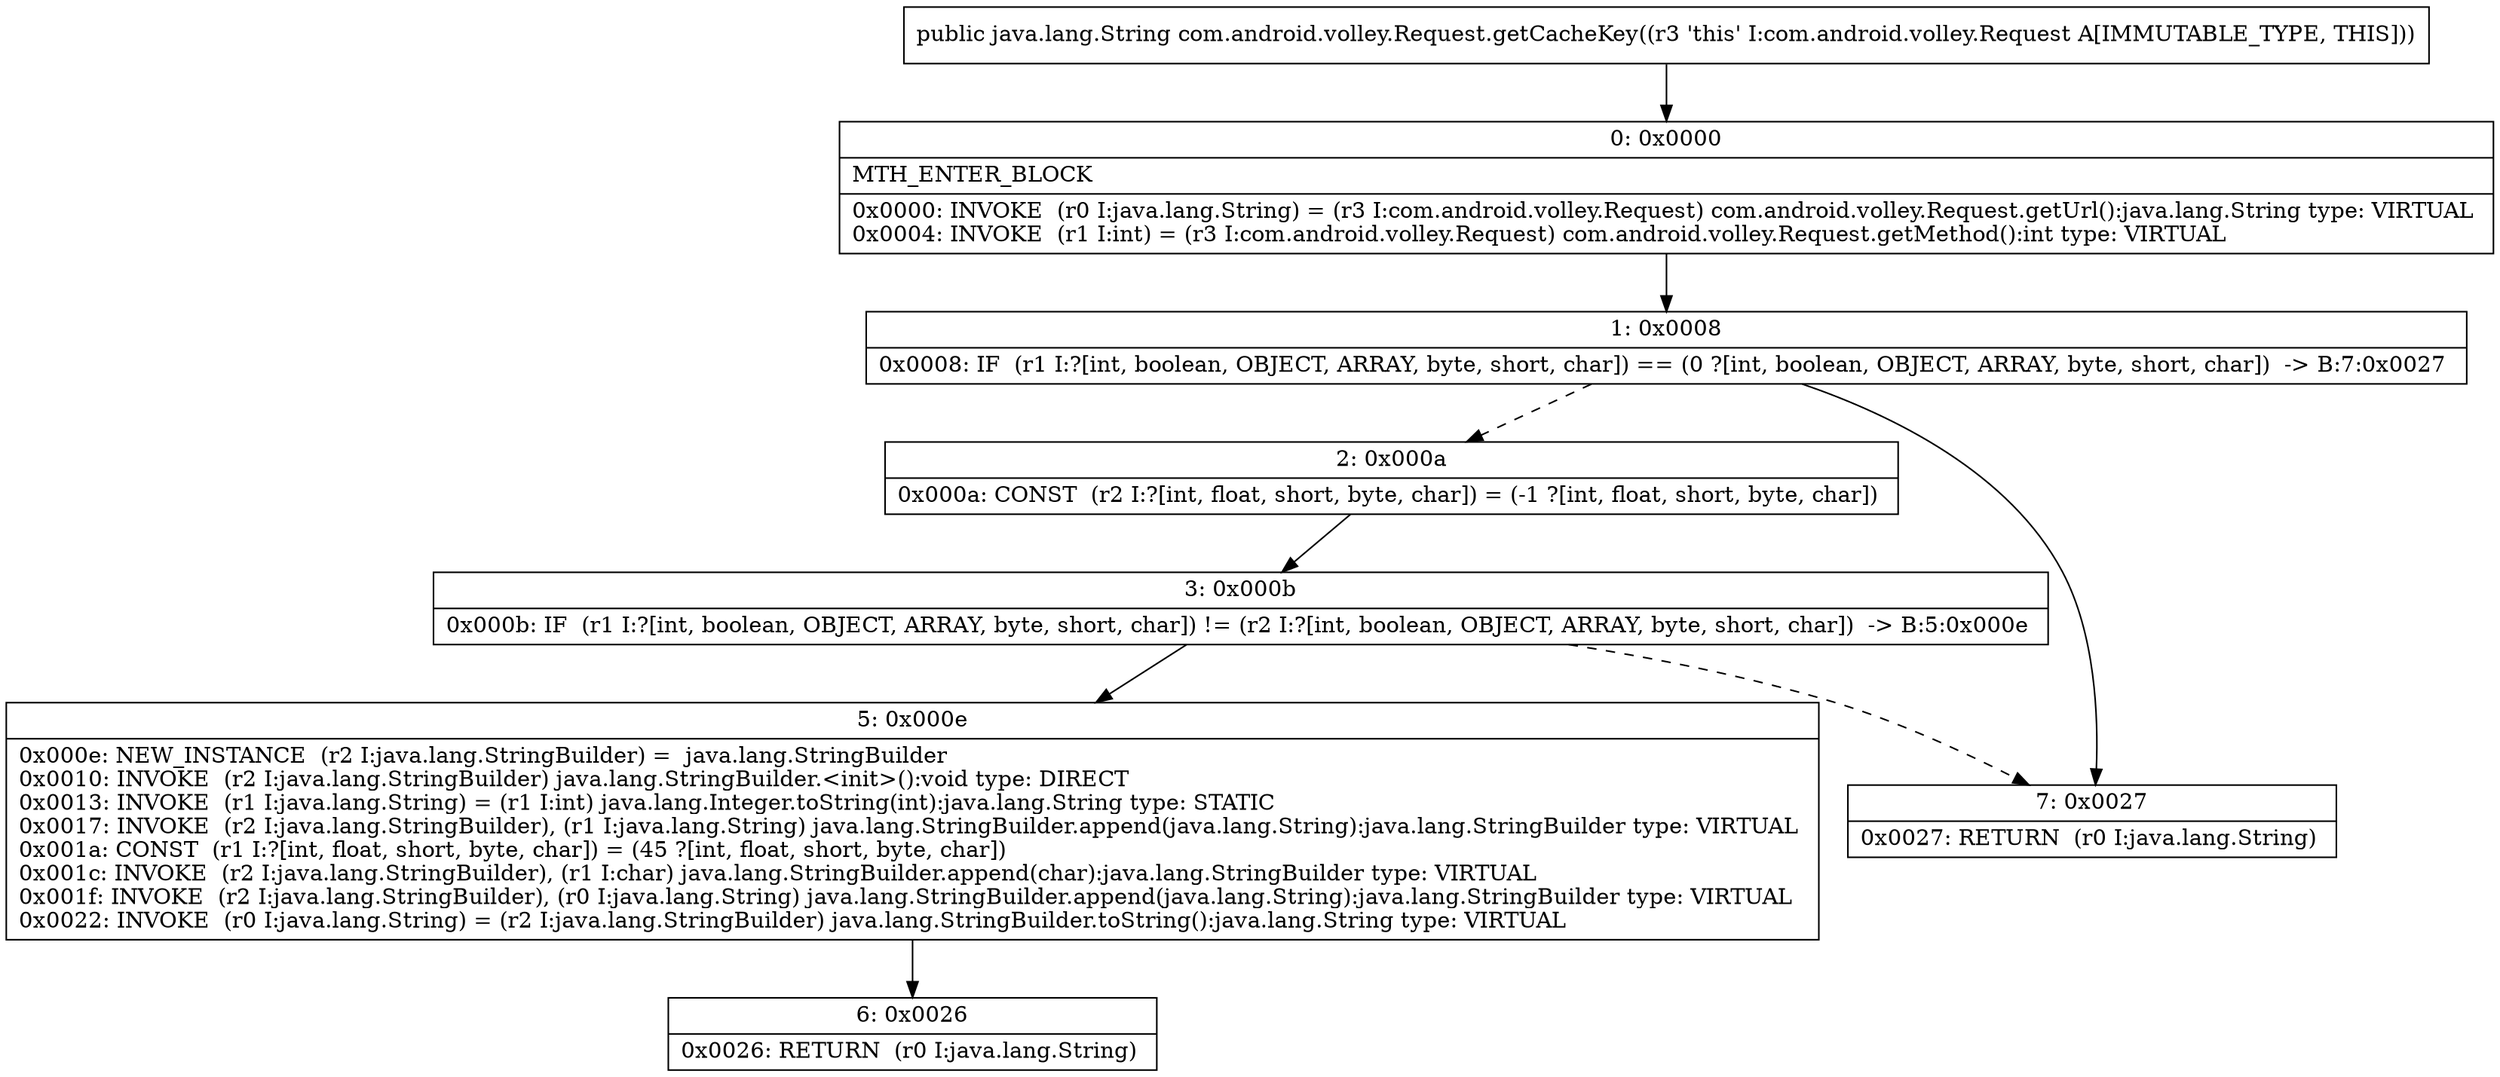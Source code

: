 digraph "CFG forcom.android.volley.Request.getCacheKey()Ljava\/lang\/String;" {
Node_0 [shape=record,label="{0\:\ 0x0000|MTH_ENTER_BLOCK\l|0x0000: INVOKE  (r0 I:java.lang.String) = (r3 I:com.android.volley.Request) com.android.volley.Request.getUrl():java.lang.String type: VIRTUAL \l0x0004: INVOKE  (r1 I:int) = (r3 I:com.android.volley.Request) com.android.volley.Request.getMethod():int type: VIRTUAL \l}"];
Node_1 [shape=record,label="{1\:\ 0x0008|0x0008: IF  (r1 I:?[int, boolean, OBJECT, ARRAY, byte, short, char]) == (0 ?[int, boolean, OBJECT, ARRAY, byte, short, char])  \-\> B:7:0x0027 \l}"];
Node_2 [shape=record,label="{2\:\ 0x000a|0x000a: CONST  (r2 I:?[int, float, short, byte, char]) = (\-1 ?[int, float, short, byte, char]) \l}"];
Node_3 [shape=record,label="{3\:\ 0x000b|0x000b: IF  (r1 I:?[int, boolean, OBJECT, ARRAY, byte, short, char]) != (r2 I:?[int, boolean, OBJECT, ARRAY, byte, short, char])  \-\> B:5:0x000e \l}"];
Node_5 [shape=record,label="{5\:\ 0x000e|0x000e: NEW_INSTANCE  (r2 I:java.lang.StringBuilder) =  java.lang.StringBuilder \l0x0010: INVOKE  (r2 I:java.lang.StringBuilder) java.lang.StringBuilder.\<init\>():void type: DIRECT \l0x0013: INVOKE  (r1 I:java.lang.String) = (r1 I:int) java.lang.Integer.toString(int):java.lang.String type: STATIC \l0x0017: INVOKE  (r2 I:java.lang.StringBuilder), (r1 I:java.lang.String) java.lang.StringBuilder.append(java.lang.String):java.lang.StringBuilder type: VIRTUAL \l0x001a: CONST  (r1 I:?[int, float, short, byte, char]) = (45 ?[int, float, short, byte, char]) \l0x001c: INVOKE  (r2 I:java.lang.StringBuilder), (r1 I:char) java.lang.StringBuilder.append(char):java.lang.StringBuilder type: VIRTUAL \l0x001f: INVOKE  (r2 I:java.lang.StringBuilder), (r0 I:java.lang.String) java.lang.StringBuilder.append(java.lang.String):java.lang.StringBuilder type: VIRTUAL \l0x0022: INVOKE  (r0 I:java.lang.String) = (r2 I:java.lang.StringBuilder) java.lang.StringBuilder.toString():java.lang.String type: VIRTUAL \l}"];
Node_6 [shape=record,label="{6\:\ 0x0026|0x0026: RETURN  (r0 I:java.lang.String) \l}"];
Node_7 [shape=record,label="{7\:\ 0x0027|0x0027: RETURN  (r0 I:java.lang.String) \l}"];
MethodNode[shape=record,label="{public java.lang.String com.android.volley.Request.getCacheKey((r3 'this' I:com.android.volley.Request A[IMMUTABLE_TYPE, THIS])) }"];
MethodNode -> Node_0;
Node_0 -> Node_1;
Node_1 -> Node_2[style=dashed];
Node_1 -> Node_7;
Node_2 -> Node_3;
Node_3 -> Node_5;
Node_3 -> Node_7[style=dashed];
Node_5 -> Node_6;
}

